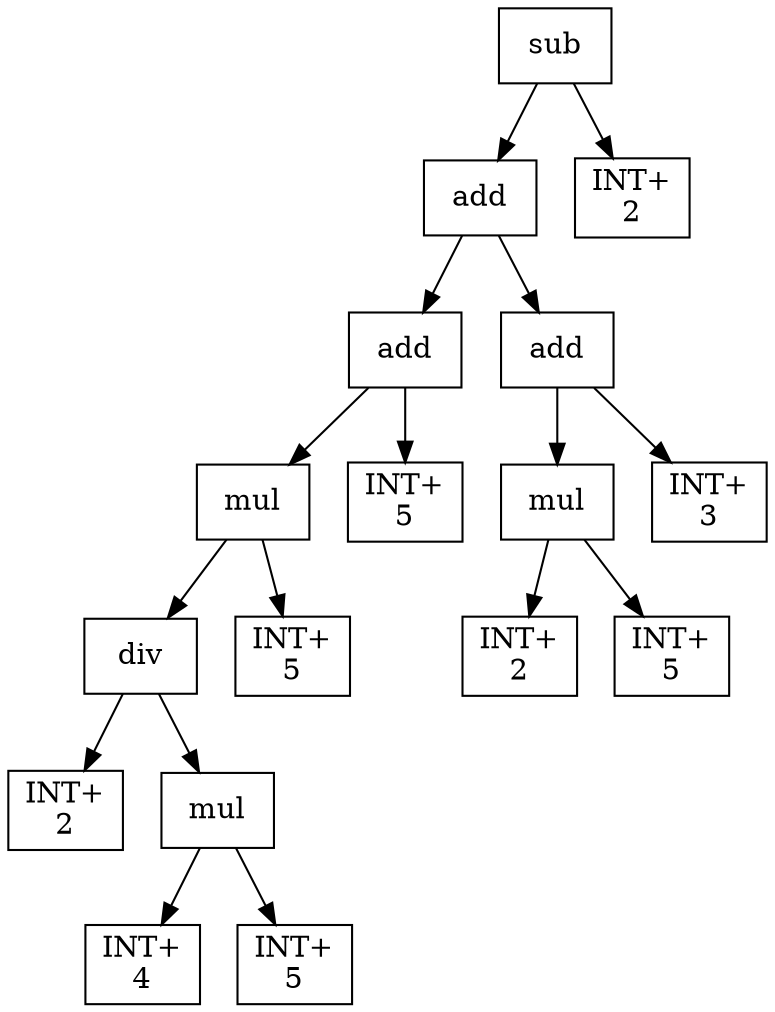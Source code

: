 digraph expr {
  node [shape=box];
  n1 [label="sub"];
  n2 [label="add"];
  n3 [label="add"];
  n4 [label="mul"];
  n5 [label="div"];
  n6 [label="INT+\n2"];
  n7 [label="mul"];
  n8 [label="INT+\n4"];
  n9 [label="INT+\n5"];
  n7 -> n8;
  n7 -> n9;
  n5 -> n6;
  n5 -> n7;
  n10 [label="INT+\n5"];
  n4 -> n5;
  n4 -> n10;
  n11 [label="INT+\n5"];
  n3 -> n4;
  n3 -> n11;
  n12 [label="add"];
  n13 [label="mul"];
  n14 [label="INT+\n2"];
  n15 [label="INT+\n5"];
  n13 -> n14;
  n13 -> n15;
  n16 [label="INT+\n3"];
  n12 -> n13;
  n12 -> n16;
  n2 -> n3;
  n2 -> n12;
  n17 [label="INT+\n2"];
  n1 -> n2;
  n1 -> n17;
}